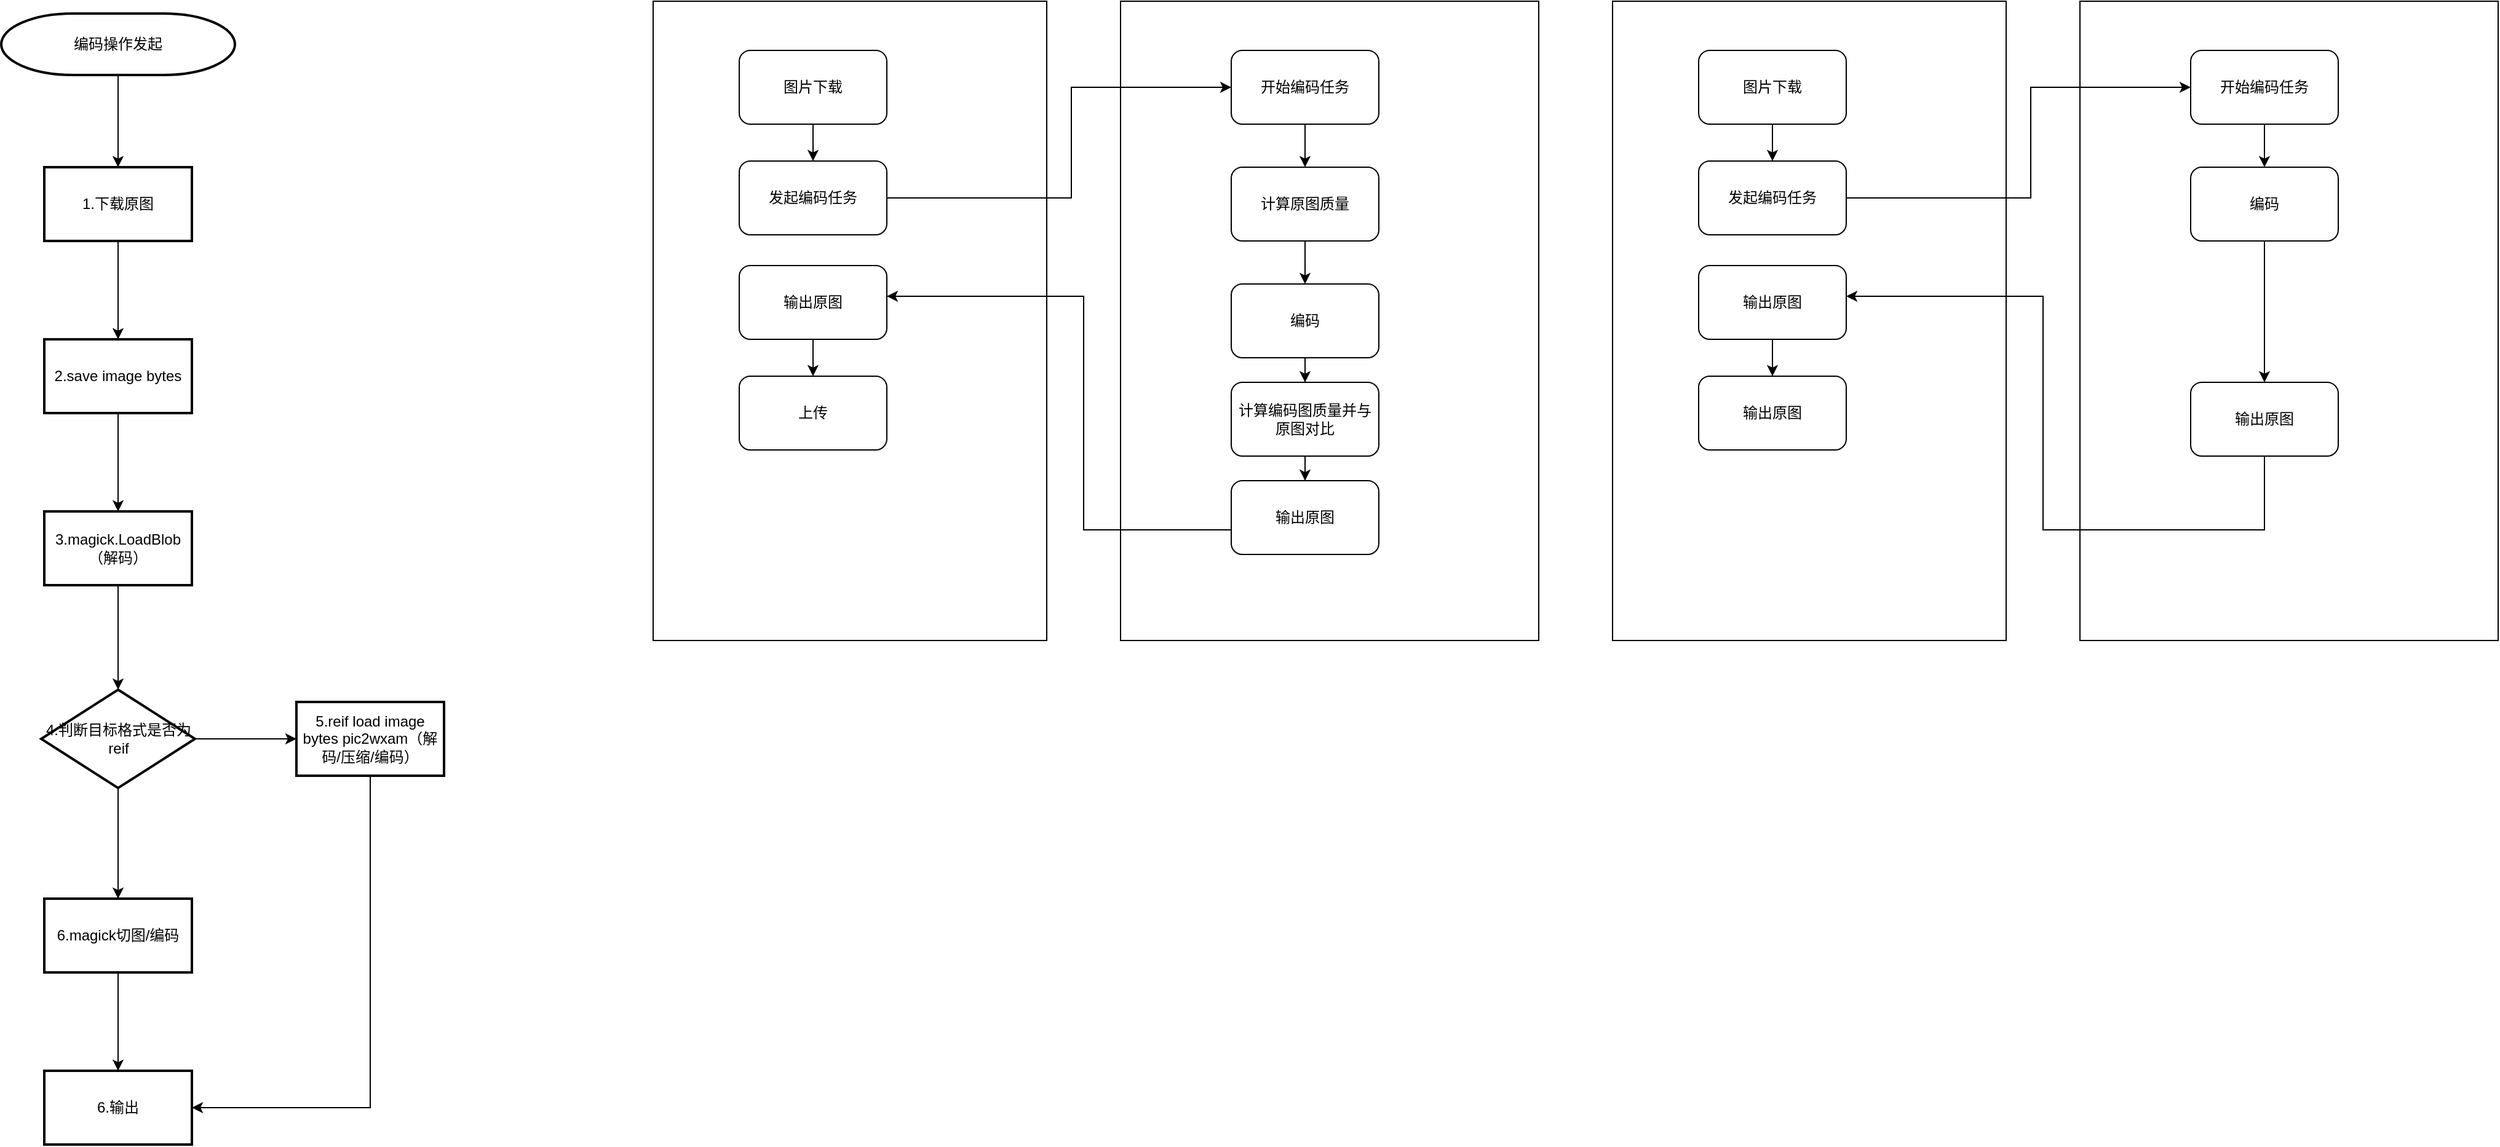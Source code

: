 <mxfile version="21.0.6" type="github">
  <diagram name="第 1 页" id="xmUwAS20dM-zCsqbfTOq">
    <mxGraphModel dx="1434" dy="795" grid="1" gridSize="10" guides="1" tooltips="1" connect="1" arrows="1" fold="1" page="1" pageScale="1" pageWidth="827" pageHeight="1169" math="0" shadow="0">
      <root>
        <mxCell id="0" />
        <mxCell id="1" parent="0" />
        <mxCell id="1DThIXNUQSY7SV4z4Cfq-3" value="" style="edgeStyle=orthogonalEdgeStyle;rounded=0;orthogonalLoop=1;jettySize=auto;html=1;" parent="1" source="1DThIXNUQSY7SV4z4Cfq-1" target="1DThIXNUQSY7SV4z4Cfq-2" edge="1">
          <mxGeometry relative="1" as="geometry" />
        </mxCell>
        <mxCell id="1DThIXNUQSY7SV4z4Cfq-1" value="编码操作发起" style="strokeWidth=2;html=1;shape=mxgraph.flowchart.terminator;whiteSpace=wrap;" parent="1" vertex="1">
          <mxGeometry x="230" y="230" width="190" height="50" as="geometry" />
        </mxCell>
        <mxCell id="1DThIXNUQSY7SV4z4Cfq-5" value="" style="edgeStyle=orthogonalEdgeStyle;rounded=0;orthogonalLoop=1;jettySize=auto;html=1;" parent="1" source="1DThIXNUQSY7SV4z4Cfq-2" target="1DThIXNUQSY7SV4z4Cfq-4" edge="1">
          <mxGeometry relative="1" as="geometry" />
        </mxCell>
        <mxCell id="1DThIXNUQSY7SV4z4Cfq-2" value="1.下载原图" style="whiteSpace=wrap;html=1;strokeWidth=2;" parent="1" vertex="1">
          <mxGeometry x="265" y="355" width="120" height="60" as="geometry" />
        </mxCell>
        <mxCell id="1DThIXNUQSY7SV4z4Cfq-7" value="" style="edgeStyle=orthogonalEdgeStyle;rounded=0;orthogonalLoop=1;jettySize=auto;html=1;" parent="1" source="1DThIXNUQSY7SV4z4Cfq-4" target="1DThIXNUQSY7SV4z4Cfq-6" edge="1">
          <mxGeometry relative="1" as="geometry" />
        </mxCell>
        <mxCell id="1DThIXNUQSY7SV4z4Cfq-4" value="2.save image bytes" style="whiteSpace=wrap;html=1;strokeWidth=2;" parent="1" vertex="1">
          <mxGeometry x="265" y="495" width="120" height="60" as="geometry" />
        </mxCell>
        <mxCell id="1DThIXNUQSY7SV4z4Cfq-9" value="" style="edgeStyle=orthogonalEdgeStyle;rounded=0;orthogonalLoop=1;jettySize=auto;html=1;" parent="1" source="1DThIXNUQSY7SV4z4Cfq-6" target="1DThIXNUQSY7SV4z4Cfq-8" edge="1">
          <mxGeometry relative="1" as="geometry" />
        </mxCell>
        <mxCell id="1DThIXNUQSY7SV4z4Cfq-6" value="3.magick.LoadBlob（解码）" style="whiteSpace=wrap;html=1;strokeWidth=2;" parent="1" vertex="1">
          <mxGeometry x="265" y="635" width="120" height="60" as="geometry" />
        </mxCell>
        <mxCell id="1DThIXNUQSY7SV4z4Cfq-11" value="" style="edgeStyle=orthogonalEdgeStyle;rounded=0;orthogonalLoop=1;jettySize=auto;html=1;" parent="1" source="1DThIXNUQSY7SV4z4Cfq-8" target="1DThIXNUQSY7SV4z4Cfq-10" edge="1">
          <mxGeometry relative="1" as="geometry" />
        </mxCell>
        <mxCell id="1DThIXNUQSY7SV4z4Cfq-15" value="" style="edgeStyle=orthogonalEdgeStyle;rounded=0;orthogonalLoop=1;jettySize=auto;html=1;" parent="1" source="1DThIXNUQSY7SV4z4Cfq-8" target="1DThIXNUQSY7SV4z4Cfq-14" edge="1">
          <mxGeometry relative="1" as="geometry" />
        </mxCell>
        <mxCell id="1DThIXNUQSY7SV4z4Cfq-8" value="4.判断目标格式是否为reif" style="rhombus;whiteSpace=wrap;html=1;strokeWidth=2;" parent="1" vertex="1">
          <mxGeometry x="262.5" y="780" width="125" height="80" as="geometry" />
        </mxCell>
        <mxCell id="1DThIXNUQSY7SV4z4Cfq-13" value="" style="edgeStyle=orthogonalEdgeStyle;rounded=0;orthogonalLoop=1;jettySize=auto;html=1;" parent="1" source="1DThIXNUQSY7SV4z4Cfq-10" target="1DThIXNUQSY7SV4z4Cfq-12" edge="1">
          <mxGeometry relative="1" as="geometry" />
        </mxCell>
        <mxCell id="1DThIXNUQSY7SV4z4Cfq-10" value="6.magick切图/编码" style="whiteSpace=wrap;html=1;strokeWidth=2;" parent="1" vertex="1">
          <mxGeometry x="265" y="950" width="120" height="60" as="geometry" />
        </mxCell>
        <mxCell id="1DThIXNUQSY7SV4z4Cfq-12" value="6.输出" style="whiteSpace=wrap;html=1;strokeWidth=2;" parent="1" vertex="1">
          <mxGeometry x="265" y="1090" width="120" height="60" as="geometry" />
        </mxCell>
        <mxCell id="1DThIXNUQSY7SV4z4Cfq-17" value="" style="edgeStyle=orthogonalEdgeStyle;rounded=0;orthogonalLoop=1;jettySize=auto;html=1;entryX=1;entryY=0.5;entryDx=0;entryDy=0;exitX=0.5;exitY=1;exitDx=0;exitDy=0;" parent="1" source="1DThIXNUQSY7SV4z4Cfq-14" target="1DThIXNUQSY7SV4z4Cfq-12" edge="1">
          <mxGeometry relative="1" as="geometry">
            <mxPoint x="530" y="930" as="targetPoint" />
          </mxGeometry>
        </mxCell>
        <mxCell id="1DThIXNUQSY7SV4z4Cfq-14" value="5.reif load image bytes pic2wxam&lt;span style=&quot;background-color: initial;&quot;&gt;（解码/压缩/编码）&lt;/span&gt;" style="whiteSpace=wrap;html=1;strokeWidth=2;" parent="1" vertex="1">
          <mxGeometry x="470" y="790" width="120" height="60" as="geometry" />
        </mxCell>
        <mxCell id="7Gpg1mIDVnQ376VxgDqy-2" value="" style="rounded=0;whiteSpace=wrap;html=1;" vertex="1" parent="1">
          <mxGeometry x="1140" y="220" width="340" height="520" as="geometry" />
        </mxCell>
        <mxCell id="7Gpg1mIDVnQ376VxgDqy-3" value="" style="rounded=0;whiteSpace=wrap;html=1;" vertex="1" parent="1">
          <mxGeometry x="760" y="220" width="320" height="520" as="geometry" />
        </mxCell>
        <mxCell id="7Gpg1mIDVnQ376VxgDqy-6" value="" style="edgeStyle=orthogonalEdgeStyle;rounded=0;orthogonalLoop=1;jettySize=auto;html=1;" edge="1" parent="1" source="7Gpg1mIDVnQ376VxgDqy-4" target="7Gpg1mIDVnQ376VxgDqy-5">
          <mxGeometry relative="1" as="geometry" />
        </mxCell>
        <mxCell id="7Gpg1mIDVnQ376VxgDqy-4" value="图片下载" style="rounded=1;whiteSpace=wrap;html=1;" vertex="1" parent="1">
          <mxGeometry x="830" y="260" width="120" height="60" as="geometry" />
        </mxCell>
        <mxCell id="7Gpg1mIDVnQ376VxgDqy-8" value="" style="edgeStyle=orthogonalEdgeStyle;rounded=0;orthogonalLoop=1;jettySize=auto;html=1;" edge="1" parent="1" source="7Gpg1mIDVnQ376VxgDqy-5" target="7Gpg1mIDVnQ376VxgDqy-7">
          <mxGeometry relative="1" as="geometry">
            <Array as="points">
              <mxPoint x="1100" y="380" />
              <mxPoint x="1100" y="290" />
            </Array>
          </mxGeometry>
        </mxCell>
        <mxCell id="7Gpg1mIDVnQ376VxgDqy-5" value="发起编码任务" style="rounded=1;whiteSpace=wrap;html=1;" vertex="1" parent="1">
          <mxGeometry x="830" y="350" width="120" height="60" as="geometry" />
        </mxCell>
        <mxCell id="7Gpg1mIDVnQ376VxgDqy-10" value="" style="edgeStyle=orthogonalEdgeStyle;rounded=0;orthogonalLoop=1;jettySize=auto;html=1;" edge="1" parent="1" source="7Gpg1mIDVnQ376VxgDqy-7" target="7Gpg1mIDVnQ376VxgDqy-9">
          <mxGeometry relative="1" as="geometry" />
        </mxCell>
        <mxCell id="7Gpg1mIDVnQ376VxgDqy-7" value="开始编码任务" style="whiteSpace=wrap;html=1;rounded=1;" vertex="1" parent="1">
          <mxGeometry x="1230" y="260" width="120" height="60" as="geometry" />
        </mxCell>
        <mxCell id="7Gpg1mIDVnQ376VxgDqy-12" value="" style="edgeStyle=orthogonalEdgeStyle;rounded=0;orthogonalLoop=1;jettySize=auto;html=1;" edge="1" parent="1" source="7Gpg1mIDVnQ376VxgDqy-9" target="7Gpg1mIDVnQ376VxgDqy-11">
          <mxGeometry relative="1" as="geometry" />
        </mxCell>
        <mxCell id="7Gpg1mIDVnQ376VxgDqy-9" value="计算原图质量" style="whiteSpace=wrap;html=1;rounded=1;" vertex="1" parent="1">
          <mxGeometry x="1230" y="355" width="120" height="60" as="geometry" />
        </mxCell>
        <mxCell id="7Gpg1mIDVnQ376VxgDqy-14" value="" style="edgeStyle=orthogonalEdgeStyle;rounded=0;orthogonalLoop=1;jettySize=auto;html=1;" edge="1" parent="1" source="7Gpg1mIDVnQ376VxgDqy-11" target="7Gpg1mIDVnQ376VxgDqy-13">
          <mxGeometry relative="1" as="geometry" />
        </mxCell>
        <mxCell id="7Gpg1mIDVnQ376VxgDqy-11" value="编码" style="whiteSpace=wrap;html=1;rounded=1;" vertex="1" parent="1">
          <mxGeometry x="1230" y="450" width="120" height="60" as="geometry" />
        </mxCell>
        <mxCell id="7Gpg1mIDVnQ376VxgDqy-16" value="" style="edgeStyle=orthogonalEdgeStyle;rounded=0;orthogonalLoop=1;jettySize=auto;html=1;" edge="1" parent="1" source="7Gpg1mIDVnQ376VxgDqy-13" target="7Gpg1mIDVnQ376VxgDqy-15">
          <mxGeometry relative="1" as="geometry" />
        </mxCell>
        <mxCell id="7Gpg1mIDVnQ376VxgDqy-13" value="计算编码图质量并与原图对比" style="whiteSpace=wrap;html=1;rounded=1;" vertex="1" parent="1">
          <mxGeometry x="1230" y="530" width="120" height="60" as="geometry" />
        </mxCell>
        <mxCell id="7Gpg1mIDVnQ376VxgDqy-18" value="" style="edgeStyle=orthogonalEdgeStyle;rounded=0;orthogonalLoop=1;jettySize=auto;html=1;" edge="1" parent="1" source="7Gpg1mIDVnQ376VxgDqy-15" target="7Gpg1mIDVnQ376VxgDqy-17">
          <mxGeometry relative="1" as="geometry">
            <Array as="points">
              <mxPoint x="1110" y="650" />
              <mxPoint x="1110" y="460" />
            </Array>
          </mxGeometry>
        </mxCell>
        <mxCell id="7Gpg1mIDVnQ376VxgDqy-15" value="输出原图" style="whiteSpace=wrap;html=1;rounded=1;" vertex="1" parent="1">
          <mxGeometry x="1230" y="610" width="120" height="60" as="geometry" />
        </mxCell>
        <mxCell id="7Gpg1mIDVnQ376VxgDqy-20" value="" style="edgeStyle=orthogonalEdgeStyle;rounded=0;orthogonalLoop=1;jettySize=auto;html=1;" edge="1" parent="1" source="7Gpg1mIDVnQ376VxgDqy-17" target="7Gpg1mIDVnQ376VxgDqy-19">
          <mxGeometry relative="1" as="geometry" />
        </mxCell>
        <mxCell id="7Gpg1mIDVnQ376VxgDqy-17" value="输出原图" style="whiteSpace=wrap;html=1;rounded=1;" vertex="1" parent="1">
          <mxGeometry x="830" y="435" width="120" height="60" as="geometry" />
        </mxCell>
        <mxCell id="7Gpg1mIDVnQ376VxgDqy-19" value="上传" style="whiteSpace=wrap;html=1;rounded=1;" vertex="1" parent="1">
          <mxGeometry x="830" y="525" width="120" height="60" as="geometry" />
        </mxCell>
        <mxCell id="7Gpg1mIDVnQ376VxgDqy-21" value="" style="rounded=0;whiteSpace=wrap;html=1;" vertex="1" parent="1">
          <mxGeometry x="1920" y="220" width="340" height="520" as="geometry" />
        </mxCell>
        <mxCell id="7Gpg1mIDVnQ376VxgDqy-22" value="" style="rounded=0;whiteSpace=wrap;html=1;" vertex="1" parent="1">
          <mxGeometry x="1540" y="220" width="320" height="520" as="geometry" />
        </mxCell>
        <mxCell id="7Gpg1mIDVnQ376VxgDqy-23" value="" style="edgeStyle=orthogonalEdgeStyle;rounded=0;orthogonalLoop=1;jettySize=auto;html=1;" edge="1" parent="1" source="7Gpg1mIDVnQ376VxgDqy-24" target="7Gpg1mIDVnQ376VxgDqy-26">
          <mxGeometry relative="1" as="geometry" />
        </mxCell>
        <mxCell id="7Gpg1mIDVnQ376VxgDqy-24" value="图片下载" style="rounded=1;whiteSpace=wrap;html=1;" vertex="1" parent="1">
          <mxGeometry x="1610" y="260" width="120" height="60" as="geometry" />
        </mxCell>
        <mxCell id="7Gpg1mIDVnQ376VxgDqy-25" value="" style="edgeStyle=orthogonalEdgeStyle;rounded=0;orthogonalLoop=1;jettySize=auto;html=1;" edge="1" parent="1" source="7Gpg1mIDVnQ376VxgDqy-26" target="7Gpg1mIDVnQ376VxgDqy-28">
          <mxGeometry relative="1" as="geometry">
            <Array as="points">
              <mxPoint x="1880" y="380" />
              <mxPoint x="1880" y="290" />
            </Array>
          </mxGeometry>
        </mxCell>
        <mxCell id="7Gpg1mIDVnQ376VxgDqy-26" value="发起编码任务" style="rounded=1;whiteSpace=wrap;html=1;" vertex="1" parent="1">
          <mxGeometry x="1610" y="350" width="120" height="60" as="geometry" />
        </mxCell>
        <mxCell id="7Gpg1mIDVnQ376VxgDqy-40" value="" style="edgeStyle=orthogonalEdgeStyle;rounded=0;orthogonalLoop=1;jettySize=auto;html=1;" edge="1" parent="1" source="7Gpg1mIDVnQ376VxgDqy-28" target="7Gpg1mIDVnQ376VxgDqy-32">
          <mxGeometry relative="1" as="geometry" />
        </mxCell>
        <mxCell id="7Gpg1mIDVnQ376VxgDqy-28" value="开始编码任务" style="whiteSpace=wrap;html=1;rounded=1;" vertex="1" parent="1">
          <mxGeometry x="2010" y="260" width="120" height="60" as="geometry" />
        </mxCell>
        <mxCell id="7Gpg1mIDVnQ376VxgDqy-31" value="" style="edgeStyle=orthogonalEdgeStyle;rounded=0;orthogonalLoop=1;jettySize=auto;html=1;" edge="1" parent="1" source="7Gpg1mIDVnQ376VxgDqy-32">
          <mxGeometry relative="1" as="geometry">
            <mxPoint x="2070" y="530" as="targetPoint" />
          </mxGeometry>
        </mxCell>
        <mxCell id="7Gpg1mIDVnQ376VxgDqy-32" value="编码" style="whiteSpace=wrap;html=1;rounded=1;" vertex="1" parent="1">
          <mxGeometry x="2010" y="355" width="120" height="60" as="geometry" />
        </mxCell>
        <mxCell id="7Gpg1mIDVnQ376VxgDqy-35" value="" style="edgeStyle=orthogonalEdgeStyle;rounded=0;orthogonalLoop=1;jettySize=auto;html=1;" edge="1" parent="1" source="7Gpg1mIDVnQ376VxgDqy-36" target="7Gpg1mIDVnQ376VxgDqy-38">
          <mxGeometry relative="1" as="geometry">
            <Array as="points">
              <mxPoint x="1890" y="650" />
              <mxPoint x="1890" y="460" />
            </Array>
          </mxGeometry>
        </mxCell>
        <mxCell id="7Gpg1mIDVnQ376VxgDqy-36" value="输出原图" style="whiteSpace=wrap;html=1;rounded=1;" vertex="1" parent="1">
          <mxGeometry x="2010" y="530" width="120" height="60" as="geometry" />
        </mxCell>
        <mxCell id="7Gpg1mIDVnQ376VxgDqy-37" value="" style="edgeStyle=orthogonalEdgeStyle;rounded=0;orthogonalLoop=1;jettySize=auto;html=1;" edge="1" parent="1" source="7Gpg1mIDVnQ376VxgDqy-38" target="7Gpg1mIDVnQ376VxgDqy-39">
          <mxGeometry relative="1" as="geometry" />
        </mxCell>
        <mxCell id="7Gpg1mIDVnQ376VxgDqy-38" value="输出原图" style="whiteSpace=wrap;html=1;rounded=1;" vertex="1" parent="1">
          <mxGeometry x="1610" y="435" width="120" height="60" as="geometry" />
        </mxCell>
        <mxCell id="7Gpg1mIDVnQ376VxgDqy-39" value="输出原图" style="whiteSpace=wrap;html=1;rounded=1;" vertex="1" parent="1">
          <mxGeometry x="1610" y="525" width="120" height="60" as="geometry" />
        </mxCell>
      </root>
    </mxGraphModel>
  </diagram>
</mxfile>
